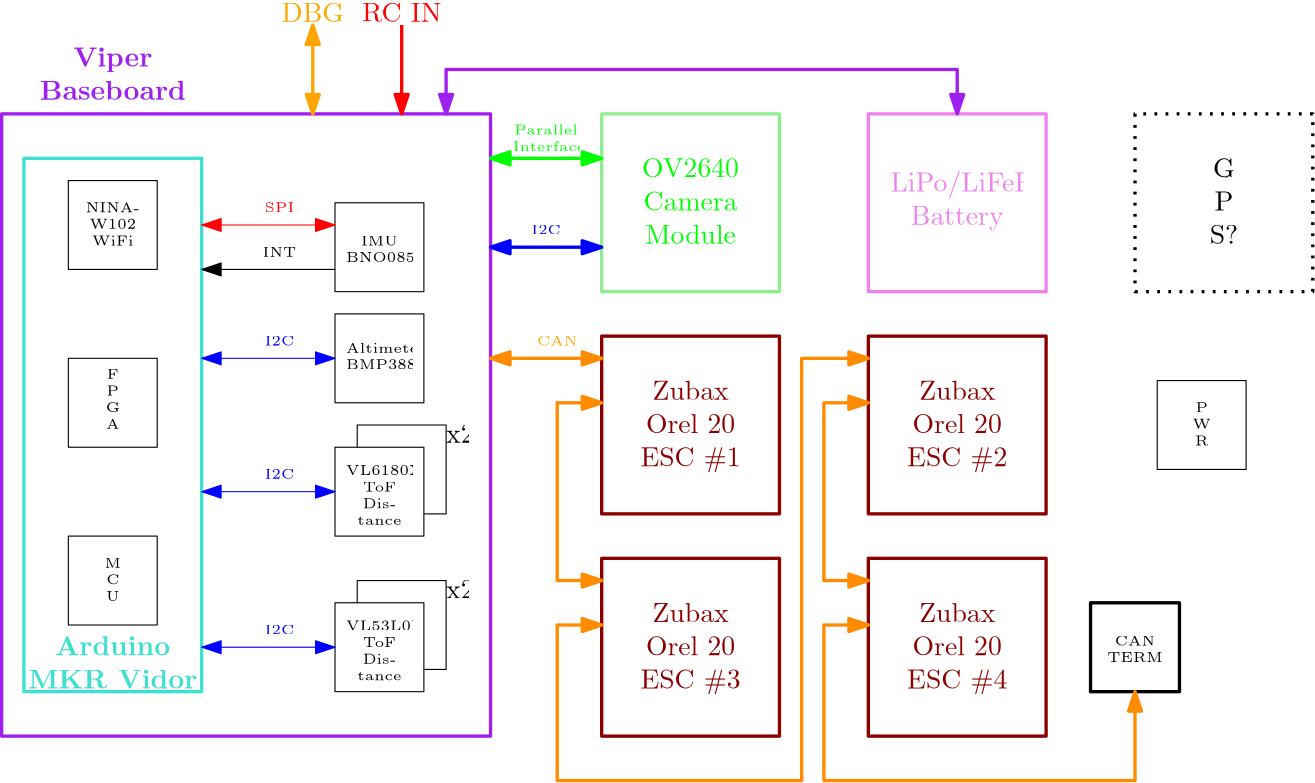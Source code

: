 <?xml version="1.0"?>
<!DOCTYPE ipe SYSTEM "ipe.dtd">
<ipe version="70206" creator="Ipe 7.2.7">
<info created="D:20191213190635" modified="D:20191216144635"/>
<ipestyle name="basic">
<symbol name="arrow/arc(spx)">
<path stroke="sym-stroke" fill="sym-stroke" pen="sym-pen">
0 0 m
-1 0.333 l
-1 -0.333 l
h
</path>
</symbol>
<symbol name="arrow/farc(spx)">
<path stroke="sym-stroke" fill="white" pen="sym-pen">
0 0 m
-1 0.333 l
-1 -0.333 l
h
</path>
</symbol>
<symbol name="arrow/ptarc(spx)">
<path stroke="sym-stroke" fill="sym-stroke" pen="sym-pen">
0 0 m
-1 0.333 l
-0.8 0 l
-1 -0.333 l
h
</path>
</symbol>
<symbol name="arrow/fptarc(spx)">
<path stroke="sym-stroke" fill="white" pen="sym-pen">
0 0 m
-1 0.333 l
-0.8 0 l
-1 -0.333 l
h
</path>
</symbol>
<symbol name="mark/circle(sx)" transformations="translations">
<path fill="sym-stroke">
0.6 0 0 0.6 0 0 e
0.4 0 0 0.4 0 0 e
</path>
</symbol>
<symbol name="mark/disk(sx)" transformations="translations">
<path fill="sym-stroke">
0.6 0 0 0.6 0 0 e
</path>
</symbol>
<symbol name="mark/fdisk(sfx)" transformations="translations">
<group>
<path fill="sym-fill">
0.5 0 0 0.5 0 0 e
</path>
<path fill="sym-stroke" fillrule="eofill">
0.6 0 0 0.6 0 0 e
0.4 0 0 0.4 0 0 e
</path>
</group>
</symbol>
<symbol name="mark/box(sx)" transformations="translations">
<path fill="sym-stroke" fillrule="eofill">
-0.6 -0.6 m
0.6 -0.6 l
0.6 0.6 l
-0.6 0.6 l
h
-0.4 -0.4 m
0.4 -0.4 l
0.4 0.4 l
-0.4 0.4 l
h
</path>
</symbol>
<symbol name="mark/square(sx)" transformations="translations">
<path fill="sym-stroke">
-0.6 -0.6 m
0.6 -0.6 l
0.6 0.6 l
-0.6 0.6 l
h
</path>
</symbol>
<symbol name="mark/fsquare(sfx)" transformations="translations">
<group>
<path fill="sym-fill">
-0.5 -0.5 m
0.5 -0.5 l
0.5 0.5 l
-0.5 0.5 l
h
</path>
<path fill="sym-stroke" fillrule="eofill">
-0.6 -0.6 m
0.6 -0.6 l
0.6 0.6 l
-0.6 0.6 l
h
-0.4 -0.4 m
0.4 -0.4 l
0.4 0.4 l
-0.4 0.4 l
h
</path>
</group>
</symbol>
<symbol name="mark/cross(sx)" transformations="translations">
<group>
<path fill="sym-stroke">
-0.43 -0.57 m
0.57 0.43 l
0.43 0.57 l
-0.57 -0.43 l
h
</path>
<path fill="sym-stroke">
-0.43 0.57 m
0.57 -0.43 l
0.43 -0.57 l
-0.57 0.43 l
h
</path>
</group>
</symbol>
<symbol name="arrow/fnormal(spx)">
<path stroke="sym-stroke" fill="white" pen="sym-pen">
0 0 m
-1 0.333 l
-1 -0.333 l
h
</path>
</symbol>
<symbol name="arrow/pointed(spx)">
<path stroke="sym-stroke" fill="sym-stroke" pen="sym-pen">
0 0 m
-1 0.333 l
-0.8 0 l
-1 -0.333 l
h
</path>
</symbol>
<symbol name="arrow/fpointed(spx)">
<path stroke="sym-stroke" fill="white" pen="sym-pen">
0 0 m
-1 0.333 l
-0.8 0 l
-1 -0.333 l
h
</path>
</symbol>
<symbol name="arrow/linear(spx)">
<path stroke="sym-stroke" pen="sym-pen">
-1 0.333 m
0 0 l
-1 -0.333 l
</path>
</symbol>
<symbol name="arrow/fdouble(spx)">
<path stroke="sym-stroke" fill="white" pen="sym-pen">
0 0 m
-1 0.333 l
-1 -0.333 l
h
-1 0 m
-2 0.333 l
-2 -0.333 l
h
</path>
</symbol>
<symbol name="arrow/double(spx)">
<path stroke="sym-stroke" fill="sym-stroke" pen="sym-pen">
0 0 m
-1 0.333 l
-1 -0.333 l
h
-1 0 m
-2 0.333 l
-2 -0.333 l
h
</path>
</symbol>
<pen name="heavier" value="0.8"/>
<pen name="fat" value="1.2"/>
<pen name="ultrafat" value="2"/>
<symbolsize name="large" value="5"/>
<symbolsize name="small" value="2"/>
<symbolsize name="tiny" value="1.1"/>
<arrowsize name="large" value="10"/>
<arrowsize name="small" value="5"/>
<arrowsize name="tiny" value="3"/>
<color name="red" value="1 0 0"/>
<color name="green" value="0 1 0"/>
<color name="blue" value="0 0 1"/>
<color name="yellow" value="1 1 0"/>
<color name="orange" value="1 0.647 0"/>
<color name="gold" value="1 0.843 0"/>
<color name="purple" value="0.627 0.125 0.941"/>
<color name="gray" value="0.745"/>
<color name="brown" value="0.647 0.165 0.165"/>
<color name="navy" value="0 0 0.502"/>
<color name="pink" value="1 0.753 0.796"/>
<color name="seagreen" value="0.18 0.545 0.341"/>
<color name="turquoise" value="0.251 0.878 0.816"/>
<color name="violet" value="0.933 0.51 0.933"/>
<color name="darkblue" value="0 0 0.545"/>
<color name="darkcyan" value="0 0.545 0.545"/>
<color name="darkgray" value="0.663"/>
<color name="darkgreen" value="0 0.392 0"/>
<color name="darkmagenta" value="0.545 0 0.545"/>
<color name="darkorange" value="1 0.549 0"/>
<color name="darkred" value="0.545 0 0"/>
<color name="lightblue" value="0.678 0.847 0.902"/>
<color name="lightcyan" value="0.878 1 1"/>
<color name="lightgray" value="0.827"/>
<color name="lightgreen" value="0.565 0.933 0.565"/>
<color name="lightyellow" value="1 1 0.878"/>
<dashstyle name="dashed" value="[4] 0"/>
<dashstyle name="dotted" value="[1 3] 0"/>
<dashstyle name="dash dotted" value="[4 2 1 2] 0"/>
<dashstyle name="dash dot dotted" value="[4 2 1 2 1 2] 0"/>
<textsize name="large" value="\large"/>
<textsize name="small" value="\small"/>
<textsize name="tiny" value="\tiny"/>
<textsize name="Large" value="\Large"/>
<textsize name="LARGE" value="\LARGE"/>
<textsize name="huge" value="\huge"/>
<textsize name="Huge" value="\Huge"/>
<textsize name="footnote" value="\footnotesize"/>
<textstyle name="center" begin="\begin{center}" end="\end{center}"/>
<textstyle name="itemize" begin="\begin{itemize}" end="\end{itemize}"/>
<textstyle name="item" begin="\begin{itemize}\item{}" end="\end{itemize}"/>
<gridsize name="4 pts" value="4"/>
<gridsize name="8 pts (~3 mm)" value="8"/>
<gridsize name="16 pts (~6 mm)" value="16"/>
<gridsize name="32 pts (~12 mm)" value="32"/>
<gridsize name="10 pts (~3.5 mm)" value="10"/>
<gridsize name="20 pts (~7 mm)" value="20"/>
<gridsize name="14 pts (~5 mm)" value="14"/>
<gridsize name="28 pts (~10 mm)" value="28"/>
<gridsize name="56 pts (~20 mm)" value="56"/>
<anglesize name="90 deg" value="90"/>
<anglesize name="60 deg" value="60"/>
<anglesize name="45 deg" value="45"/>
<anglesize name="30 deg" value="30"/>
<anglesize name="22.5 deg" value="22.5"/>
<opacity name="10%" value="0.1"/>
<opacity name="30%" value="0.3"/>
<opacity name="50%" value="0.5"/>
<opacity name="75%" value="0.75"/>
<tiling name="falling" angle="-60" step="4" width="1"/>
<tiling name="rising" angle="30" step="4" width="1"/>
</ipestyle>
<page>
<layer name="alpha"/>
<view layers="alpha" active="alpha"/>
<path layer="alpha" matrix="1 0 0 1 200 -80" stroke="darkred" pen="fat">
96 672 m
96 608 l
160 608 l
160 672 l
h
</path>
<text matrix="1 0 0 1 200 -88" transformations="translations" pos="104 664" stroke="darkred" type="minipage" width="48" height="18.866" depth="13.9" valign="top" style="center">Zubax Orel 20\\
ESC \#1</text>
<path matrix="1 0 0 1 296 -80" stroke="darkred" pen="fat">
96 672 m
96 608 l
160 608 l
160 672 l
h
</path>
<text matrix="1 0 0 1 296 -88" transformations="translations" pos="104 664" stroke="darkred" type="minipage" width="48" height="18.866" depth="13.9" valign="top" style="center">Zubax Orel 20\\
ESC \#2</text>
<path matrix="1 0 0 1 200 -160" stroke="darkred" pen="fat">
96 672 m
96 608 l
160 608 l
160 672 l
h
</path>
<text matrix="1 0 0 1 200 -168" transformations="translations" pos="104 664" stroke="darkred" type="minipage" width="48" height="18.866" depth="13.9" valign="top" style="center">Zubax Orel 20\\
ESC \#3</text>
<path matrix="1 0 0 1 296 -160" stroke="darkred" pen="fat">
96 672 m
96 608 l
160 608 l
160 672 l
h
</path>
<text matrix="1 0 0 1 296 -168" transformations="translations" pos="104 664" stroke="darkred" type="minipage" width="48" height="18.866" depth="13.9" valign="top" style="center">Zubax Orel 20\\
ESC \#4</text>
<text matrix="1 0 0 1 -88 -12" transformations="translations" pos="196 652" stroke="black" type="minipage" width="24" height="10.161" depth="5.18" valign="top" size="tiny" style="center">NINA-W102\\
WiFi</text>
<path matrix="1 0 0 1 -88 -24" stroke="black">
192 672 m
192 640 l
224 640 l
224 672 l
h
</path>
<text matrix="1 0 0 1 -88 -72" transformations="translations" pos="196 652" stroke="black" type="minipage" width="24" height="13.149" depth="8.17" valign="top" size="tiny" style="center">F\\
P\\
G\\
A</text>
<path matrix="1 0 0 1 -88 -88" stroke="black">
192 672 m
192 640 l
224 640 l
224 672 l
h
</path>
<text matrix="1 0 0 1 -88 -140" transformations="translations" pos="196 652" stroke="black" type="minipage" width="24" height="10.161" depth="5.18" valign="top" size="tiny" style="center">M\\
C\\
U</text>
<path matrix="1 0 0 1 -88 -152" stroke="black">
192 672 m
192 640 l
224 640 l
224 672 l
h
</path>
<path matrix="1 0 0 1.33333 -136 -250.667" stroke="turquoise" pen="fat">
224 680 m
224 536 l
288 536 l
288 680 l
h
</path>
<text matrix="1 0 0 1 -160 -188" transformations="translations" pos="248 672" stroke="turquoise" type="minipage" width="64" height="11.924" depth="6.95" valign="top" style="center">\bf{Arduino}\\
\bf{MKR Vidor}</text>
<path matrix="1 0 0 1 200 0" stroke="lightgreen" pen="fat">
96 672 m
96 608 l
160 608 l
160 672 l
h
</path>
<text matrix="1 0 0 1 200 -8" transformations="translations" pos="104 664" stroke="green" type="minipage" width="48" height="17.838" depth="12.88" valign="top" style="center">OV2640\\
Camera\\
Module</text>
<text matrix="1 0 0 1 8 -24" transformations="translations" pos="196 652" stroke="black" type="minipage" width="24" height="7.174" depth="2.19" valign="top" size="tiny" style="center">IMU\\
BNO085</text>
<path matrix="1 0 0 1 8 -32" stroke="black">
192 672 m
192 640 l
224 640 l
224 672 l
h
</path>
<text matrix="1 0 0 1 8 -104" transformations="translations" pos="196 652" stroke="black" type="minipage" width="24" height="14.44" depth="9.47" valign="top" size="tiny" style="center">VL6180X\\
ToF Distance</text>
<path matrix="1 0 0 1 8 -120" stroke="black">
192 672 m
192 640 l
224 640 l
224 672 l
h
</path>
<path matrix="1 0 0 1 -152 -40" stroke="black">
360 592 m
360 600 l
392 600 l
392 568 l
384 568 l
</path>
<text matrix="1 0 0 1 -152 -40" transformations="translations" pos="392 600" stroke="black" type="minipage" width="8" height="5.7" depth="0.72" valign="top">x2</text>
<text matrix="1 0 0 1 8 -160" transformations="translations" pos="196 652" stroke="black" type="minipage" width="24" height="14.44" depth="9.47" valign="top" size="tiny" style="center">VL53L0X\\
ToF Distance</text>
<path matrix="1 0 0 1 8 -176" stroke="black">
192 672 m
192 640 l
224 640 l
224 672 l
h
</path>
<path matrix="1 0 0 1 -152 -96" stroke="black">
360 592 m
360 600 l
392 600 l
392 568 l
384 568 l
</path>
<text matrix="1 0 0 1 -152 -96" transformations="translations" pos="392 600" stroke="black" type="minipage" width="8" height="5.7" depth="0.72" valign="top">x2</text>
<path matrix="1.2 0 0 1 -174.4 16" stroke="red" arrow="normal/normal" rarrow="normal/normal">
272 616 m
312 616 l
</path>
<text matrix="1 0 0 1 -28 -12" transformations="translations" pos="196 652" stroke="red" type="minipage" width="24" height="4.184" depth="0" valign="top" size="tiny" style="center">SPI</text>
<path matrix="1.2 0 0 1 -174.4 -80" stroke="blue" arrow="normal/normal" rarrow="normal/normal">
272 616 m
312 616 l
</path>
<text matrix="1 0 0 1 -28 -108" transformations="translations" pos="196 652" stroke="blue" type="minipage" width="24" height="4.184" depth="0" valign="top" size="tiny" style="center">I2C</text>
<path matrix="1.2 0 0 1 -174.4 -136" stroke="blue" arrow="normal/normal" rarrow="normal/normal">
272 616 m
312 616 l
</path>
<text matrix="1 0 0 1 -28 -164" transformations="translations" pos="196 652" stroke="blue" type="minipage" width="24" height="4.184" depth="0" valign="top" size="tiny" style="center">I2C</text>
<path matrix="1.2 0 0 1 -174.4 16" stroke="black" arrow="normal/normal">
312 600 m
272 600 l
</path>
<text matrix="1 0 0 1 -28 -28" transformations="translations" pos="196 652" stroke="black" type="minipage" width="24" height="4.184" depth="0" valign="top" size="tiny" style="center">INT</text>
<text matrix="1 0 0 1 8 -60" transformations="translations" pos="196 652" stroke="black" type="minipage" width="24" height="8.465" depth="3.49" valign="top" size="tiny" style="center">Altimeter\\
BMP388</text>
<path matrix="1 0 0 1 8 -72" stroke="black">
192 672 m
192 640 l
224 640 l
224 672 l
h
</path>
<path matrix="0.956522 0 0 0.903226 -103.652 65.0323" stroke="purple" pen="fat">
192 672 m
192 424 l
376 424 l
376 672 l
h
</path>
<text matrix="1 0 0 1 -160 24" transformations="translations" pos="248 672" stroke="purple" type="minipage" width="64" height="11.924" depth="6.95" valign="top" style="center">\bf{Viper}\\
\bf{Baseboard}</text>
<path matrix="1.25 0 0 1 -184 0" stroke="darkorange" pen="fat" arrow="normal/normal" rarrow="normal/normal">
352 584 m
384 584 l
</path>
<path matrix="1 0 0 1 -88 0" stroke="darkorange" pen="fat" arrow="normal/normal" rarrow="normal/normal">
384 568 m
368 568 l
368 504 l
384 504 l
</path>
<path matrix="1 0 0 1 -88 0" stroke="darkorange" pen="fat" arrow="normal/normal" rarrow="normal/normal">
384 488 m
368 488 l
368 432 l
456 432 l
456 584 l
480 584 l
</path>
<path matrix="1 0 0 1 -88 0" stroke="darkorange" pen="fat" arrow="normal/normal" rarrow="normal/normal">
480 568 m
464 568 l
464 504 l
480 504 l
</path>
<text matrix="1 0 0 1 280 -168" transformations="translations" pos="196 652" stroke="black" type="minipage" width="24" height="7.174" depth="2.19" valign="top" size="tiny" style="center">CAN\\
TERM</text>
<path matrix="1 0 0 1 280 -176" stroke="black" pen="fat">
192 672 m
192 640 l
224 640 l
224 672 l
h
</path>
<path matrix="1 0 0 1 -88 0" stroke="darkorange" pen="fat" arrow="normal/normal" rarrow="normal/normal">
480 488 m
464 488 l
464 432 l
576 432 l
576 464 l
</path>
<text matrix="1 0 0 1 72 -60" transformations="translations" pos="196 652" stroke="orange" type="minipage" width="24" height="4.184" depth="0" valign="top" size="tiny" style="center">CAN</text>
<text matrix="1 0 0 1 68 -20" transformations="translations" pos="196 652" stroke="blue" type="minipage" width="24" height="4.184" depth="0" valign="top" size="tiny" style="center">I2C</text>
<path matrix="1 0 0 1 -16 8" stroke="blue" pen="fat" arrow="normal/normal" rarrow="normal/normal">
272 616 m
312 616 l
</path>
<path matrix="1.25 0 0 1 -184 72" stroke="green" pen="fat" arrow="normal/normal" rarrow="normal/normal">
352 584 m
384 584 l
</path>
<text matrix="1 0 0 1 68 16" transformations="translations" pos="196 652" stroke="green" type="minipage" width="24" height="7.207" depth="2.23" valign="top" size="tiny" style="center">Parallel\\
Interface</text>
<path matrix="1 0 0 1 296 0" stroke="violet" pen="fat">
96 672 m
96 608 l
160 608 l
160 672 l
h
</path>
<text matrix="1 0 0 1 296 -8" transformations="translations" pos="104 664" stroke="violet" type="minipage" width="48" height="15.408" depth="10.44" valign="top" style="center">LiPo/LiFePo\\
Battery</text>
<path stroke="purple" pen="fat" arrow="normal/normal" rarrow="normal/normal">
240 672 m
240 688 l
424 688 l
424 672 l
</path>
<path matrix="1 0 0 1 392 0" stroke="black" dash="dotted" pen="fat">
96 672 m
96 608 l
160 608 l
160 672 l
h
</path>
<text matrix="1 0 0 1 392 -8" transformations="translations" pos="104 664" stroke="black" type="minipage" width="48" height="17.838" depth="12.88" valign="top" style="center">G\\
P\\
S?</text>
<text matrix="1 0 0 1 304 -84" transformations="translations" pos="196 652" stroke="black" type="minipage" width="24" height="10.161" depth="5.18" valign="top" size="tiny" style="center">P\\
W\\
R</text>
<path matrix="1 0 0 1 304 -96" stroke="black">
192 672 m
192 640 l
224 640 l
224 672 l
h
</path>
<path matrix="1.2 0 0 1 -174.4 -32" stroke="blue" arrow="normal/normal" rarrow="normal/normal">
272 616 m
312 616 l
</path>
<text matrix="1 0 0 1 -28 -60" transformations="translations" pos="196 652" stroke="blue" type="minipage" width="24" height="4.184" depth="0" valign="top" size="tiny" style="center">I2C</text>
<path stroke="red" pen="fat" arrow="normal/normal">
224 704 m
224 672 l
</path>
<text transformations="translations" pos="208 712" stroke="red" type="minipage" width="32" height="5.898" depth="0.91" valign="top" style="center">RC IN</text>
<path stroke="orange" pen="fat" arrow="normal/normal" rarrow="normal/normal">
192 704 m
192 672 l
</path>
<text transformations="translations" pos="176 712" stroke="orange" type="minipage" width="32" height="5.898" depth="0.91" valign="top" style="center">DBG</text>
</page>
</ipe>
